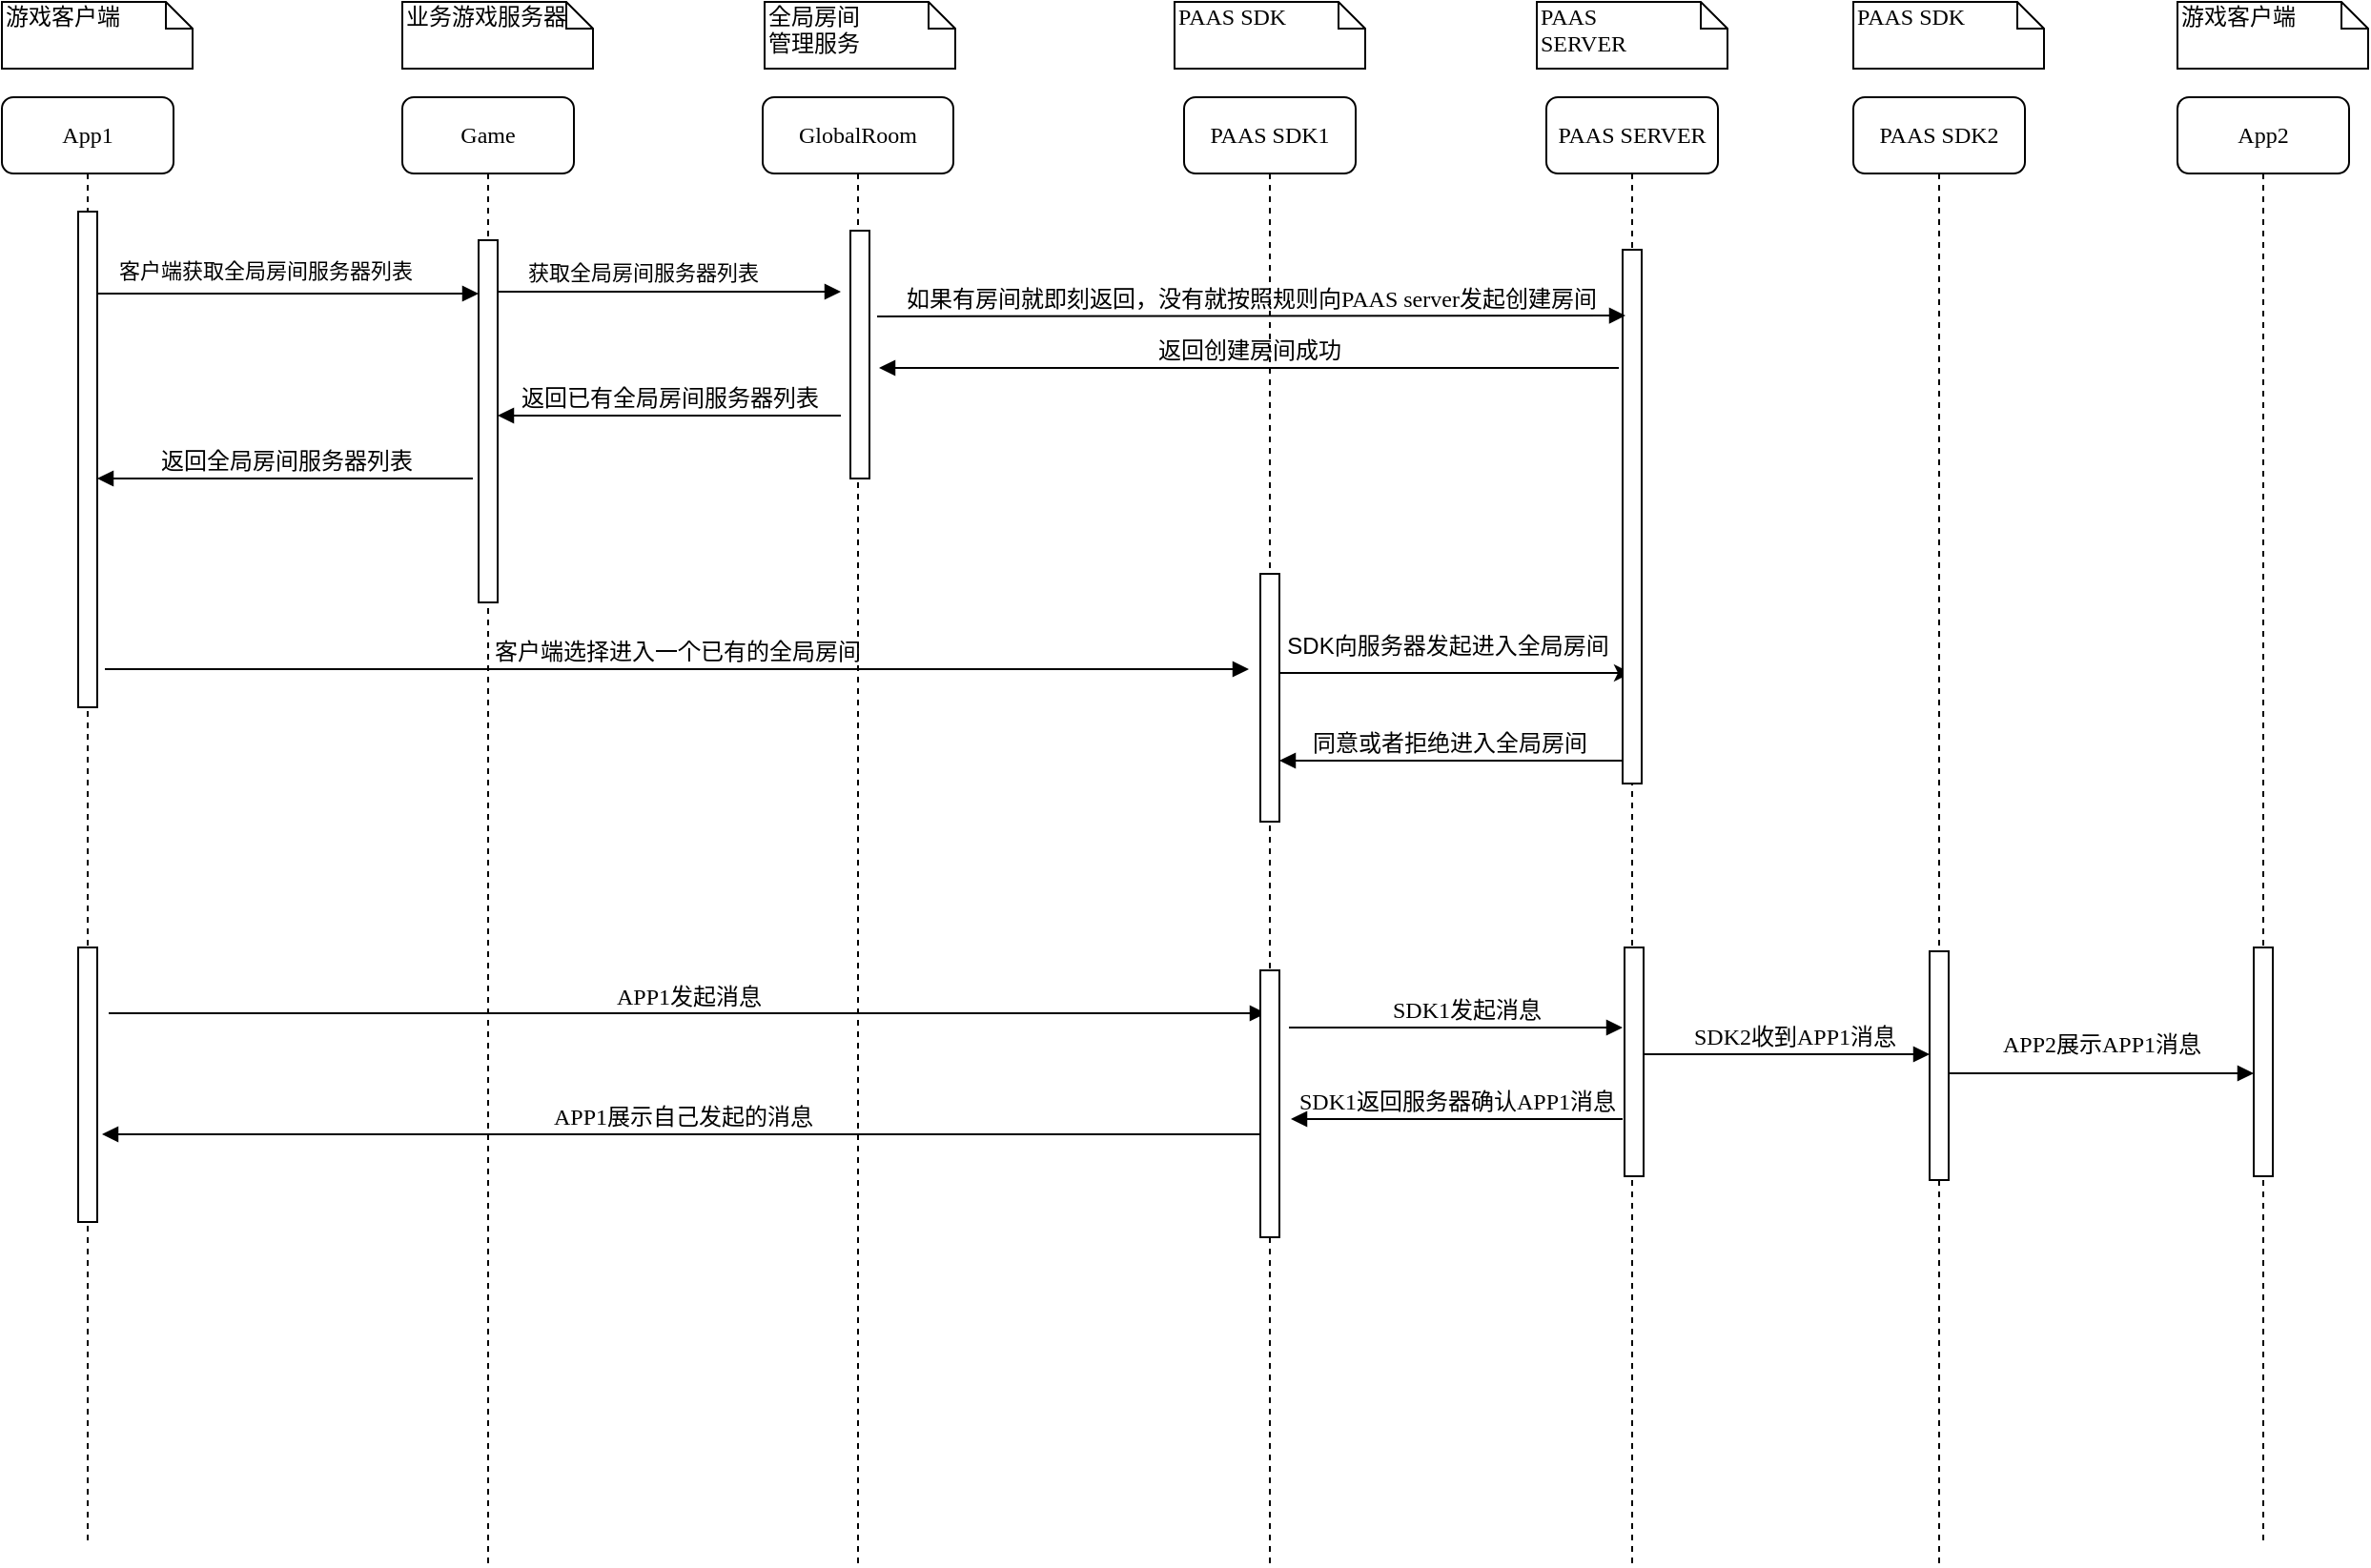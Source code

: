 <mxfile version="14.1.2" type="github">
  <diagram name="Page-1" id="13e1069c-82ec-6db2-03f1-153e76fe0fe0">
    <mxGraphModel dx="1422" dy="762" grid="1" gridSize="10" guides="1" tooltips="1" connect="1" arrows="1" fold="1" page="1" pageScale="1" pageWidth="1100" pageHeight="850" background="#ffffff" math="0" shadow="0">
      <root>
        <mxCell id="0" />
        <mxCell id="1" parent="0" />
        <mxCell id="7baba1c4bc27f4b0-3" value="Game" style="shape=umlLifeline;perimeter=lifelinePerimeter;whiteSpace=wrap;html=1;container=1;collapsible=0;recursiveResize=0;outlineConnect=0;rounded=1;shadow=0;comic=0;labelBackgroundColor=none;strokeWidth=1;fontFamily=Verdana;fontSize=12;align=center;" parent="1" vertex="1">
          <mxGeometry x="259" y="80" width="90" height="770" as="geometry" />
        </mxCell>
        <mxCell id="7baba1c4bc27f4b0-4" value="PAAS SDK1" style="shape=umlLifeline;perimeter=lifelinePerimeter;whiteSpace=wrap;html=1;container=1;collapsible=0;recursiveResize=0;outlineConnect=0;rounded=1;shadow=0;comic=0;labelBackgroundColor=none;strokeWidth=1;fontFamily=Verdana;fontSize=12;align=center;" parent="1" vertex="1">
          <mxGeometry x="669" y="80" width="90" height="770" as="geometry" />
        </mxCell>
        <mxCell id="7YiKMo0v-y7mLt2C8tXS-27" value="" style="html=1;points=[];perimeter=orthogonalPerimeter;rounded=0;shadow=0;comic=0;labelBackgroundColor=none;strokeWidth=1;fontFamily=Verdana;fontSize=12;align=center;" parent="7baba1c4bc27f4b0-4" vertex="1">
          <mxGeometry x="40" y="250" width="10" height="130" as="geometry" />
        </mxCell>
        <mxCell id="V6cwjawZBJKuY5wKBzn6-4" value="" style="endArrow=classic;html=1;" edge="1" parent="7baba1c4bc27f4b0-4" target="7baba1c4bc27f4b0-5">
          <mxGeometry width="50" height="50" relative="1" as="geometry">
            <mxPoint x="50" y="302" as="sourcePoint" />
            <mxPoint x="220" y="302" as="targetPoint" />
          </mxGeometry>
        </mxCell>
        <mxCell id="7baba1c4bc27f4b0-5" value="PAAS SERVER" style="shape=umlLifeline;perimeter=lifelinePerimeter;whiteSpace=wrap;html=1;container=1;collapsible=0;recursiveResize=0;outlineConnect=0;rounded=1;shadow=0;comic=0;labelBackgroundColor=none;strokeWidth=1;fontFamily=Verdana;fontSize=12;align=center;" parent="1" vertex="1">
          <mxGeometry x="859" y="80" width="90" height="770" as="geometry" />
        </mxCell>
        <mxCell id="7baba1c4bc27f4b0-19" value="" style="html=1;points=[];perimeter=orthogonalPerimeter;rounded=0;shadow=0;comic=0;labelBackgroundColor=none;strokeWidth=1;fontFamily=Verdana;fontSize=12;align=center;" parent="7baba1c4bc27f4b0-5" vertex="1">
          <mxGeometry x="41" y="446" width="10" height="120" as="geometry" />
        </mxCell>
        <mxCell id="7YiKMo0v-y7mLt2C8tXS-12" value="" style="html=1;points=[];perimeter=orthogonalPerimeter;rounded=0;shadow=0;comic=0;labelBackgroundColor=none;strokeWidth=1;fontFamily=Verdana;fontSize=12;align=center;" parent="7baba1c4bc27f4b0-5" vertex="1">
          <mxGeometry x="40" y="80" width="10" height="280" as="geometry" />
        </mxCell>
        <mxCell id="7baba1c4bc27f4b0-8" value="App1" style="shape=umlLifeline;perimeter=lifelinePerimeter;whiteSpace=wrap;html=1;container=1;collapsible=0;recursiveResize=0;outlineConnect=0;rounded=1;shadow=0;comic=0;labelBackgroundColor=none;strokeWidth=1;fontFamily=Verdana;fontSize=12;align=center;" parent="1" vertex="1">
          <mxGeometry x="49" y="80" width="90" height="760" as="geometry" />
        </mxCell>
        <mxCell id="7baba1c4bc27f4b0-9" value="" style="html=1;points=[];perimeter=orthogonalPerimeter;rounded=0;shadow=0;comic=0;labelBackgroundColor=none;strokeWidth=1;fontFamily=Verdana;fontSize=12;align=center;" parent="7baba1c4bc27f4b0-8" vertex="1">
          <mxGeometry x="40" y="60" width="10" height="260" as="geometry" />
        </mxCell>
        <mxCell id="7YiKMo0v-y7mLt2C8tXS-28" value="" style="html=1;points=[];perimeter=orthogonalPerimeter;rounded=0;shadow=0;comic=0;labelBackgroundColor=none;strokeWidth=1;fontFamily=Verdana;fontSize=12;align=center;" parent="7baba1c4bc27f4b0-8" vertex="1">
          <mxGeometry x="40" y="446" width="10" height="144" as="geometry" />
        </mxCell>
        <mxCell id="7baba1c4bc27f4b0-11" value="客户端选择进入一个已有的全局房间" style="html=1;verticalAlign=bottom;endArrow=block;labelBackgroundColor=none;fontFamily=Verdana;fontSize=12;edgeStyle=elbowEdgeStyle;elbow=vertical;exitX=0.5;exitY=0.068;exitDx=0;exitDy=0;exitPerimeter=0;" parent="1" edge="1">
          <mxGeometry relative="1" as="geometry">
            <mxPoint x="103" y="380.0" as="sourcePoint" />
            <mxPoint x="703" y="380" as="targetPoint" />
            <Array as="points">
              <mxPoint x="703" y="380" />
              <mxPoint x="228" y="380.08" />
              <mxPoint x="238" y="410.08" />
            </Array>
          </mxGeometry>
        </mxCell>
        <mxCell id="7baba1c4bc27f4b0-40" value="游戏客户端" style="shape=note;whiteSpace=wrap;html=1;size=14;verticalAlign=top;align=left;spacingTop=-6;rounded=0;shadow=0;comic=0;labelBackgroundColor=none;strokeWidth=1;fontFamily=Verdana;fontSize=12" parent="1" vertex="1">
          <mxGeometry x="49" y="30" width="100" height="35" as="geometry" />
        </mxCell>
        <mxCell id="7baba1c4bc27f4b0-42" value="业务游戏服务器" style="shape=note;whiteSpace=wrap;html=1;size=14;verticalAlign=top;align=left;spacingTop=-6;rounded=0;shadow=0;comic=0;labelBackgroundColor=none;strokeWidth=1;fontFamily=Verdana;fontSize=12" parent="1" vertex="1">
          <mxGeometry x="259" y="30" width="100" height="35" as="geometry" />
        </mxCell>
        <mxCell id="7baba1c4bc27f4b0-43" value="PAAS SDK" style="shape=note;whiteSpace=wrap;html=1;size=14;verticalAlign=top;align=left;spacingTop=-6;rounded=0;shadow=0;comic=0;labelBackgroundColor=none;strokeWidth=1;fontFamily=Verdana;fontSize=12" parent="1" vertex="1">
          <mxGeometry x="664" y="30" width="100" height="35" as="geometry" />
        </mxCell>
        <mxCell id="7baba1c4bc27f4b0-44" value="PAAS &lt;br&gt;SERVER" style="shape=note;whiteSpace=wrap;html=1;size=14;verticalAlign=top;align=left;spacingTop=-6;rounded=0;shadow=0;comic=0;labelBackgroundColor=none;strokeWidth=1;fontFamily=Verdana;fontSize=12" parent="1" vertex="1">
          <mxGeometry x="854" y="30" width="100" height="35" as="geometry" />
        </mxCell>
        <mxCell id="7YiKMo0v-y7mLt2C8tXS-29" value="APP1发起消息" style="html=1;verticalAlign=bottom;endArrow=block;labelBackgroundColor=none;fontFamily=Verdana;fontSize=12;edgeStyle=elbowEdgeStyle;elbow=vertical;exitX=0.5;exitY=0.2;exitDx=0;exitDy=0;exitPerimeter=0;" parent="1" edge="1">
          <mxGeometry relative="1" as="geometry">
            <mxPoint x="105" y="560.5" as="sourcePoint" />
            <Array as="points">
              <mxPoint x="449" y="560.5" />
            </Array>
            <mxPoint x="712" y="560.5" as="targetPoint" />
          </mxGeometry>
        </mxCell>
        <mxCell id="7YiKMo0v-y7mLt2C8tXS-32" value="APP1展示自己发起的消息" style="html=1;verticalAlign=bottom;endArrow=block;labelBackgroundColor=none;fontFamily=Verdana;fontSize=12;" parent="1" edge="1">
          <mxGeometry relative="1" as="geometry">
            <mxPoint x="711" y="624" as="sourcePoint" />
            <mxPoint x="101.5" y="624" as="targetPoint" />
            <Array as="points" />
          </mxGeometry>
        </mxCell>
        <mxCell id="7YiKMo0v-y7mLt2C8tXS-34" value="GlobalRoom" style="shape=umlLifeline;perimeter=lifelinePerimeter;whiteSpace=wrap;html=1;container=1;collapsible=0;recursiveResize=0;outlineConnect=0;rounded=1;shadow=0;comic=0;labelBackgroundColor=none;strokeWidth=1;fontFamily=Verdana;fontSize=12;align=center;" parent="1" vertex="1">
          <mxGeometry x="448" y="80" width="100" height="770" as="geometry" />
        </mxCell>
        <mxCell id="7YiKMo0v-y7mLt2C8tXS-56" value="" style="html=1;points=[];perimeter=orthogonalPerimeter;rounded=0;shadow=0;comic=0;labelBackgroundColor=none;strokeWidth=1;fontFamily=Verdana;fontSize=12;align=center;" parent="7YiKMo0v-y7mLt2C8tXS-34" vertex="1">
          <mxGeometry x="46" y="70" width="10" height="130" as="geometry" />
        </mxCell>
        <mxCell id="7YiKMo0v-y7mLt2C8tXS-37" value="全局房间&lt;br&gt;管理服务" style="shape=note;whiteSpace=wrap;html=1;size=14;verticalAlign=top;align=left;spacingTop=-6;rounded=0;shadow=0;comic=0;labelBackgroundColor=none;strokeWidth=1;fontFamily=Verdana;fontSize=12" parent="1" vertex="1">
          <mxGeometry x="449" y="30" width="100" height="35" as="geometry" />
        </mxCell>
        <mxCell id="7YiKMo0v-y7mLt2C8tXS-54" value="SDK1返回服务器确认APP1消息" style="html=1;verticalAlign=bottom;endArrow=block;labelBackgroundColor=none;fontFamily=Verdana;fontSize=12;" parent="1" edge="1">
          <mxGeometry relative="1" as="geometry">
            <mxPoint x="899" y="616" as="sourcePoint" />
            <mxPoint x="725" y="616" as="targetPoint" />
            <Array as="points" />
          </mxGeometry>
        </mxCell>
        <mxCell id="7YiKMo0v-y7mLt2C8tXS-59" value="" style="html=1;verticalAlign=bottom;endArrow=block;labelBackgroundColor=none;fontFamily=Verdana;fontSize=12;edgeStyle=elbowEdgeStyle;elbow=vertical;exitX=0.5;exitY=0.068;exitDx=0;exitDy=0;exitPerimeter=0;" parent="1" edge="1">
          <mxGeometry relative="1" as="geometry">
            <mxPoint x="304" y="179.92" as="sourcePoint" />
            <mxPoint x="489" y="182" as="targetPoint" />
            <Array as="points">
              <mxPoint x="479" y="182" />
              <mxPoint x="479" y="182" />
              <mxPoint x="479" y="182" />
              <mxPoint x="479" y="182" />
              <mxPoint x="299" y="222" />
              <mxPoint x="224" y="196.08" />
              <mxPoint x="234" y="226.08" />
            </Array>
          </mxGeometry>
        </mxCell>
        <mxCell id="7YiKMo0v-y7mLt2C8tXS-60" value="获取全局房间服务器列表" style="edgeLabel;html=1;align=center;verticalAlign=middle;resizable=0;points=[];" parent="7YiKMo0v-y7mLt2C8tXS-59" vertex="1" connectable="0">
          <mxGeometry x="-0.128" y="1" relative="1" as="geometry">
            <mxPoint x="1" y="-9.08" as="offset" />
          </mxGeometry>
        </mxCell>
        <mxCell id="7YiKMo0v-y7mLt2C8tXS-61" value="如果有房间就即刻返回，没有就按照规则向PAAS server发起创建房间" style="html=1;verticalAlign=bottom;endArrow=block;labelBackgroundColor=none;fontFamily=Verdana;fontSize=12;edgeStyle=elbowEdgeStyle;elbow=vertical;exitX=1.1;exitY=0.846;exitDx=0;exitDy=0;exitPerimeter=0;" parent="1" edge="1">
          <mxGeometry relative="1" as="geometry">
            <mxPoint x="508" y="194.98" as="sourcePoint" />
            <Array as="points" />
            <mxPoint x="900.5" y="194" as="targetPoint" />
          </mxGeometry>
        </mxCell>
        <mxCell id="7YiKMo0v-y7mLt2C8tXS-62" value="返回创建房间成功" style="html=1;verticalAlign=bottom;endArrow=block;labelBackgroundColor=none;fontFamily=Verdana;fontSize=12;" parent="1" edge="1">
          <mxGeometry relative="1" as="geometry">
            <mxPoint x="897" y="222" as="sourcePoint" />
            <mxPoint x="509" y="222" as="targetPoint" />
            <Array as="points">
              <mxPoint x="789" y="222" />
            </Array>
          </mxGeometry>
        </mxCell>
        <mxCell id="7YiKMo0v-y7mLt2C8tXS-63" value="返回全局房间服务器列表" style="html=1;verticalAlign=bottom;endArrow=block;labelBackgroundColor=none;fontFamily=Verdana;fontSize=12;exitX=0.2;exitY=0.585;exitDx=0;exitDy=0;exitPerimeter=0;" parent="1" edge="1">
          <mxGeometry relative="1" as="geometry">
            <mxPoint x="296" y="280" as="sourcePoint" />
            <mxPoint x="99" y="280" as="targetPoint" />
            <Array as="points" />
          </mxGeometry>
        </mxCell>
        <mxCell id="7YiKMo0v-y7mLt2C8tXS-66" value="返回已有全局房间服务器列表" style="html=1;verticalAlign=bottom;endArrow=block;labelBackgroundColor=none;fontFamily=Verdana;fontSize=12;" parent="1" edge="1">
          <mxGeometry relative="1" as="geometry">
            <mxPoint x="489" y="247" as="sourcePoint" />
            <mxPoint x="309" y="247" as="targetPoint" />
            <Array as="points" />
          </mxGeometry>
        </mxCell>
        <mxCell id="7baba1c4bc27f4b0-13" value="" style="html=1;points=[];perimeter=orthogonalPerimeter;rounded=0;shadow=0;comic=0;labelBackgroundColor=none;strokeWidth=1;fontFamily=Verdana;fontSize=12;align=center;" parent="1" vertex="1">
          <mxGeometry x="299" y="155" width="10" height="190" as="geometry" />
        </mxCell>
        <mxCell id="V6cwjawZBJKuY5wKBzn6-1" value="" style="html=1;verticalAlign=bottom;endArrow=block;labelBackgroundColor=none;fontFamily=Verdana;fontSize=12;edgeStyle=elbowEdgeStyle;elbow=vertical;exitX=0.5;exitY=0.068;exitDx=0;exitDy=0;exitPerimeter=0;" edge="1" parent="1">
          <mxGeometry relative="1" as="geometry">
            <mxPoint x="99" y="183" as="sourcePoint" />
            <mxPoint x="299" y="183" as="targetPoint" />
            <Array as="points" />
          </mxGeometry>
        </mxCell>
        <mxCell id="V6cwjawZBJKuY5wKBzn6-2" value="客户端获取全局房间服务器列表" style="edgeLabel;html=1;align=center;verticalAlign=middle;resizable=0;points=[];" vertex="1" connectable="0" parent="V6cwjawZBJKuY5wKBzn6-1">
          <mxGeometry x="-0.128" y="1" relative="1" as="geometry">
            <mxPoint x="1" y="-11.08" as="offset" />
          </mxGeometry>
        </mxCell>
        <mxCell id="V6cwjawZBJKuY5wKBzn6-6" value="SDK1发起消息" style="html=1;verticalAlign=bottom;endArrow=block;labelBackgroundColor=none;fontFamily=Verdana;fontSize=12;edgeStyle=elbowEdgeStyle;elbow=vertical;" edge="1" parent="1">
          <mxGeometry x="0.056" relative="1" as="geometry">
            <mxPoint x="724" y="568" as="sourcePoint" />
            <Array as="points" />
            <mxPoint x="899" y="568" as="targetPoint" />
            <mxPoint as="offset" />
          </mxGeometry>
        </mxCell>
        <mxCell id="V6cwjawZBJKuY5wKBzn6-7" value="同意或者拒绝进入全局房间" style="html=1;verticalAlign=bottom;endArrow=block;labelBackgroundColor=none;fontFamily=Verdana;fontSize=12;edgeStyle=elbowEdgeStyle;elbow=vertical;" edge="1" parent="1">
          <mxGeometry x="0.024" relative="1" as="geometry">
            <mxPoint x="899" y="428" as="sourcePoint" />
            <Array as="points">
              <mxPoint x="759" y="428" />
              <mxPoint x="739" y="418" />
              <mxPoint x="729" y="408" />
              <mxPoint x="739" y="418" />
              <mxPoint x="729" y="418" />
              <mxPoint x="779" y="418" />
              <mxPoint x="759" y="398" />
              <mxPoint x="893" y="428" />
            </Array>
            <mxPoint x="719" y="428" as="targetPoint" />
            <mxPoint x="1" as="offset" />
          </mxGeometry>
        </mxCell>
        <mxCell id="V6cwjawZBJKuY5wKBzn6-8" value="" style="html=1;points=[];perimeter=orthogonalPerimeter;rounded=0;shadow=0;comic=0;labelBackgroundColor=none;strokeWidth=1;fontFamily=Verdana;fontSize=12;align=center;" vertex="1" parent="1">
          <mxGeometry x="709" y="538" width="10" height="140" as="geometry" />
        </mxCell>
        <mxCell id="V6cwjawZBJKuY5wKBzn6-11" value="游戏客户端&lt;br&gt;" style="shape=note;whiteSpace=wrap;html=1;size=14;verticalAlign=top;align=left;spacingTop=-6;rounded=0;shadow=0;comic=0;labelBackgroundColor=none;strokeWidth=1;fontFamily=Verdana;fontSize=12" vertex="1" parent="1">
          <mxGeometry x="1190" y="30" width="100" height="35" as="geometry" />
        </mxCell>
        <mxCell id="V6cwjawZBJKuY5wKBzn6-12" value="App2" style="shape=umlLifeline;perimeter=lifelinePerimeter;whiteSpace=wrap;html=1;container=1;collapsible=0;recursiveResize=0;outlineConnect=0;rounded=1;shadow=0;comic=0;labelBackgroundColor=none;strokeWidth=1;fontFamily=Verdana;fontSize=12;align=center;" vertex="1" parent="1">
          <mxGeometry x="1190" y="80" width="90" height="760" as="geometry" />
        </mxCell>
        <mxCell id="V6cwjawZBJKuY5wKBzn6-14" value="" style="html=1;points=[];perimeter=orthogonalPerimeter;rounded=0;shadow=0;comic=0;labelBackgroundColor=none;strokeWidth=1;fontFamily=Verdana;fontSize=12;align=center;" vertex="1" parent="V6cwjawZBJKuY5wKBzn6-12">
          <mxGeometry x="40" y="446" width="10" height="120" as="geometry" />
        </mxCell>
        <mxCell id="V6cwjawZBJKuY5wKBzn6-15" value="PAAS SDK" style="shape=note;whiteSpace=wrap;html=1;size=14;verticalAlign=top;align=left;spacingTop=-6;rounded=0;shadow=0;comic=0;labelBackgroundColor=none;strokeWidth=1;fontFamily=Verdana;fontSize=12" vertex="1" parent="1">
          <mxGeometry x="1020" y="30" width="100" height="35" as="geometry" />
        </mxCell>
        <mxCell id="V6cwjawZBJKuY5wKBzn6-16" value="PAAS SDK2" style="shape=umlLifeline;perimeter=lifelinePerimeter;whiteSpace=wrap;html=1;container=1;collapsible=0;recursiveResize=0;outlineConnect=0;rounded=1;shadow=0;comic=0;labelBackgroundColor=none;strokeWidth=1;fontFamily=Verdana;fontSize=12;align=center;" vertex="1" parent="1">
          <mxGeometry x="1020" y="80" width="90" height="770" as="geometry" />
        </mxCell>
        <mxCell id="V6cwjawZBJKuY5wKBzn6-19" value="" style="html=1;points=[];perimeter=orthogonalPerimeter;rounded=0;shadow=0;comic=0;labelBackgroundColor=none;strokeWidth=1;fontFamily=Verdana;fontSize=12;align=center;" vertex="1" parent="V6cwjawZBJKuY5wKBzn6-16">
          <mxGeometry x="40" y="448" width="10" height="120" as="geometry" />
        </mxCell>
        <mxCell id="V6cwjawZBJKuY5wKBzn6-21" value="SDK2收到APP1消息" style="html=1;verticalAlign=bottom;endArrow=block;labelBackgroundColor=none;fontFamily=Verdana;fontSize=12;edgeStyle=elbowEdgeStyle;elbow=vertical;" edge="1" parent="1">
          <mxGeometry x="0.056" relative="1" as="geometry">
            <mxPoint x="910" y="582" as="sourcePoint" />
            <Array as="points" />
            <mxPoint x="1060" y="582" as="targetPoint" />
            <mxPoint as="offset" />
          </mxGeometry>
        </mxCell>
        <mxCell id="V6cwjawZBJKuY5wKBzn6-22" value="APP2展示APP1消息" style="html=1;verticalAlign=bottom;endArrow=block;labelBackgroundColor=none;fontFamily=Verdana;fontSize=12;edgeStyle=elbowEdgeStyle;elbow=vertical;" edge="1" parent="1" target="V6cwjawZBJKuY5wKBzn6-14">
          <mxGeometry y="6" relative="1" as="geometry">
            <mxPoint x="1070" y="592" as="sourcePoint" />
            <Array as="points">
              <mxPoint x="1210" y="592" />
            </Array>
            <mxPoint x="1070" y="592" as="targetPoint" />
            <mxPoint as="offset" />
          </mxGeometry>
        </mxCell>
        <mxCell id="V6cwjawZBJKuY5wKBzn6-25" value="SDK向服务器发起进入全局房间" style="text;html=1;align=center;verticalAlign=middle;resizable=0;points=[];autosize=1;" vertex="1" parent="1">
          <mxGeometry x="717" y="358" width="180" height="20" as="geometry" />
        </mxCell>
      </root>
    </mxGraphModel>
  </diagram>
</mxfile>
